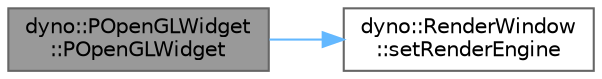 digraph "dyno::POpenGLWidget::POpenGLWidget"
{
 // LATEX_PDF_SIZE
  bgcolor="transparent";
  edge [fontname=Helvetica,fontsize=10,labelfontname=Helvetica,labelfontsize=10];
  node [fontname=Helvetica,fontsize=10,shape=box,height=0.2,width=0.4];
  rankdir="LR";
  Node1 [id="Node000001",label="dyno::POpenGLWidget\l::POpenGLWidget",height=0.2,width=0.4,color="gray40", fillcolor="grey60", style="filled", fontcolor="black",tooltip=" "];
  Node1 -> Node2 [id="edge1_Node000001_Node000002",color="steelblue1",style="solid",tooltip=" "];
  Node2 [id="Node000002",label="dyno::RenderWindow\l::setRenderEngine",height=0.2,width=0.4,color="grey40", fillcolor="white", style="filled",URL="$classdyno_1_1_render_window.html#ade9bcb70d5818ef8cb7fd502ad488202",tooltip=" "];
}
